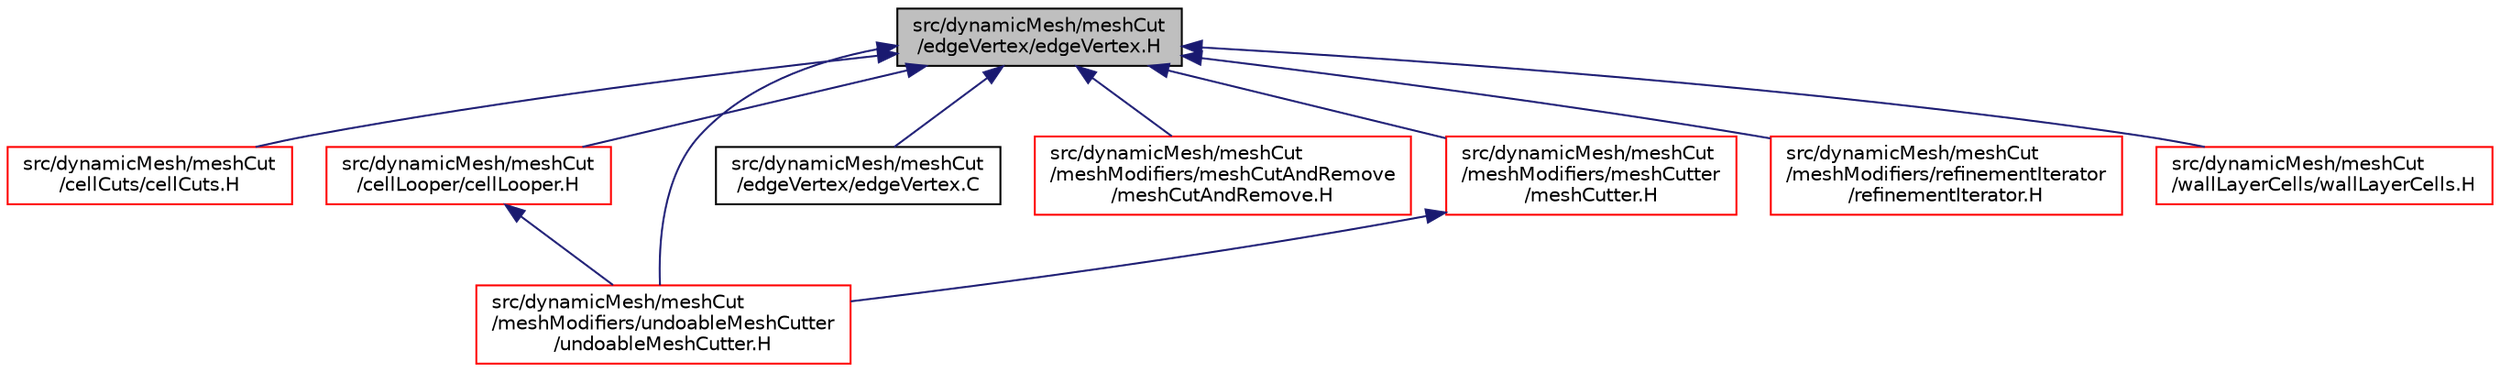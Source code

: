 digraph "src/dynamicMesh/meshCut/edgeVertex/edgeVertex.H"
{
  bgcolor="transparent";
  edge [fontname="Helvetica",fontsize="10",labelfontname="Helvetica",labelfontsize="10"];
  node [fontname="Helvetica",fontsize="10",shape=record];
  Node1 [label="src/dynamicMesh/meshCut\l/edgeVertex/edgeVertex.H",height=0.2,width=0.4,color="black", fillcolor="grey75", style="filled", fontcolor="black"];
  Node1 -> Node2 [dir="back",color="midnightblue",fontsize="10",style="solid",fontname="Helvetica"];
  Node2 [label="src/dynamicMesh/meshCut\l/cellCuts/cellCuts.H",height=0.2,width=0.4,color="red",URL="$a04935.html"];
  Node1 -> Node3 [dir="back",color="midnightblue",fontsize="10",style="solid",fontname="Helvetica"];
  Node3 [label="src/dynamicMesh/meshCut\l/cellLooper/cellLooper.H",height=0.2,width=0.4,color="red",URL="$a04937.html"];
  Node3 -> Node4 [dir="back",color="midnightblue",fontsize="10",style="solid",fontname="Helvetica"];
  Node4 [label="src/dynamicMesh/meshCut\l/meshModifiers/undoableMeshCutter\l/undoableMeshCutter.H",height=0.2,width=0.4,color="red",URL="$a04962.html"];
  Node1 -> Node5 [dir="back",color="midnightblue",fontsize="10",style="solid",fontname="Helvetica"];
  Node5 [label="src/dynamicMesh/meshCut\l/edgeVertex/edgeVertex.C",height=0.2,width=0.4,color="black",URL="$a04949.html"];
  Node1 -> Node6 [dir="back",color="midnightblue",fontsize="10",style="solid",fontname="Helvetica"];
  Node6 [label="src/dynamicMesh/meshCut\l/meshModifiers/meshCutAndRemove\l/meshCutAndRemove.H",height=0.2,width=0.4,color="red",URL="$a04954.html"];
  Node1 -> Node7 [dir="back",color="midnightblue",fontsize="10",style="solid",fontname="Helvetica"];
  Node7 [label="src/dynamicMesh/meshCut\l/meshModifiers/meshCutter\l/meshCutter.H",height=0.2,width=0.4,color="red",URL="$a04956.html"];
  Node7 -> Node4 [dir="back",color="midnightblue",fontsize="10",style="solid",fontname="Helvetica"];
  Node1 -> Node8 [dir="back",color="midnightblue",fontsize="10",style="solid",fontname="Helvetica"];
  Node8 [label="src/dynamicMesh/meshCut\l/meshModifiers/refinementIterator\l/refinementIterator.H",height=0.2,width=0.4,color="red",URL="$a04960.html"];
  Node1 -> Node4 [dir="back",color="midnightblue",fontsize="10",style="solid",fontname="Helvetica"];
  Node1 -> Node9 [dir="back",color="midnightblue",fontsize="10",style="solid",fontname="Helvetica"];
  Node9 [label="src/dynamicMesh/meshCut\l/wallLayerCells/wallLayerCells.H",height=0.2,width=0.4,color="red",URL="$a04968.html"];
}
